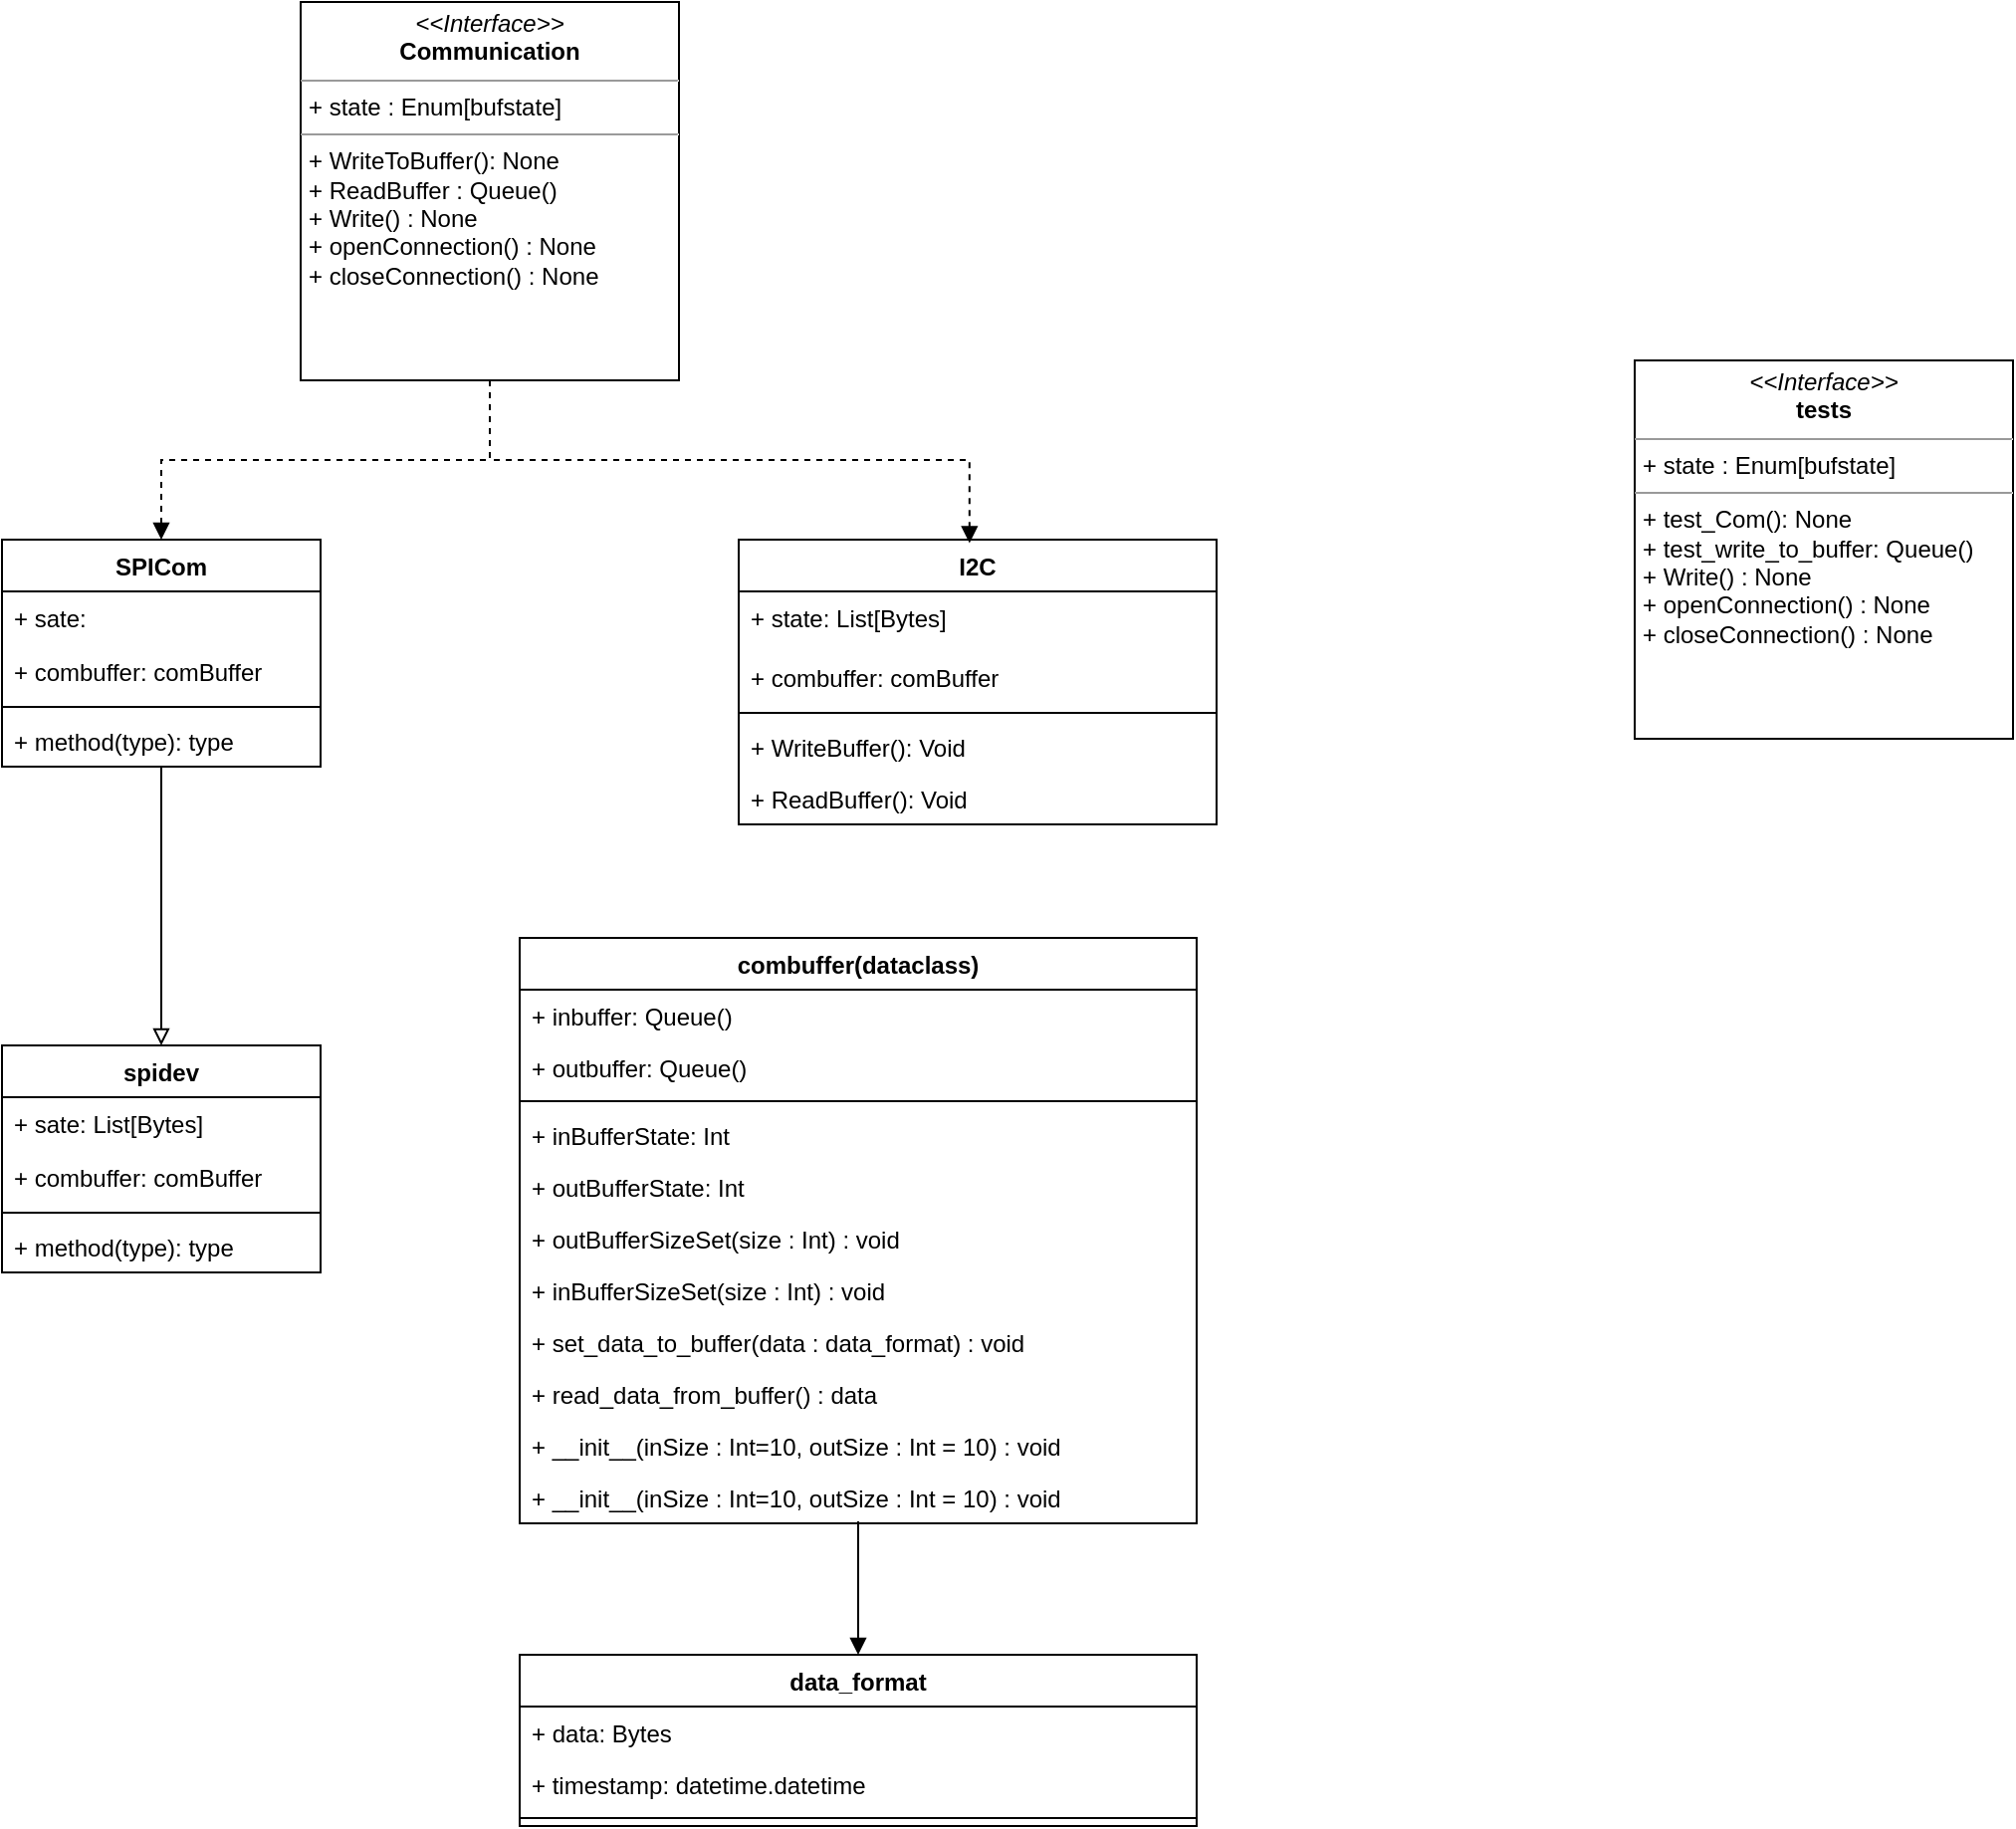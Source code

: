 <mxfile version="20.3.0" type="device"><diagram id="3LdnF00PXuUEDDStvHZR" name="Page-1"><mxGraphModel dx="1422" dy="857" grid="1" gridSize="10" guides="1" tooltips="1" connect="1" arrows="1" fold="1" page="1" pageScale="1" pageWidth="850" pageHeight="1100" math="0" shadow="0"><root><mxCell id="0"/><mxCell id="1" parent="0"/><mxCell id="mFT9B0e8UmV8P6yDkdcH-1" value="spidev" style="swimlane;fontStyle=1;align=center;verticalAlign=top;childLayout=stackLayout;horizontal=1;startSize=26;horizontalStack=0;resizeParent=1;resizeParentMax=0;resizeLast=0;collapsible=1;marginBottom=0;" parent="1" vertex="1"><mxGeometry x="200" y="874" width="160" height="114" as="geometry"/></mxCell><mxCell id="mFT9B0e8UmV8P6yDkdcH-19" value="+ sate: List[Bytes]" style="text;strokeColor=none;fillColor=none;align=left;verticalAlign=top;spacingLeft=4;spacingRight=4;overflow=hidden;rotatable=0;points=[[0,0.5],[1,0.5]];portConstraint=eastwest;" parent="mFT9B0e8UmV8P6yDkdcH-1" vertex="1"><mxGeometry y="26" width="160" height="27" as="geometry"/></mxCell><mxCell id="mFT9B0e8UmV8P6yDkdcH-38" value="+ combuffer: comBuffer" style="text;strokeColor=none;fillColor=none;align=left;verticalAlign=top;spacingLeft=4;spacingRight=4;overflow=hidden;rotatable=0;points=[[0,0.5],[1,0.5]];portConstraint=eastwest;" parent="mFT9B0e8UmV8P6yDkdcH-1" vertex="1"><mxGeometry y="53" width="160" height="27" as="geometry"/></mxCell><mxCell id="mFT9B0e8UmV8P6yDkdcH-3" value="" style="line;strokeWidth=1;fillColor=none;align=left;verticalAlign=middle;spacingTop=-1;spacingLeft=3;spacingRight=3;rotatable=0;labelPosition=right;points=[];portConstraint=eastwest;strokeColor=inherit;" parent="mFT9B0e8UmV8P6yDkdcH-1" vertex="1"><mxGeometry y="80" width="160" height="8" as="geometry"/></mxCell><mxCell id="mFT9B0e8UmV8P6yDkdcH-4" value="+ method(type): type" style="text;strokeColor=none;fillColor=none;align=left;verticalAlign=top;spacingLeft=4;spacingRight=4;overflow=hidden;rotatable=0;points=[[0,0.5],[1,0.5]];portConstraint=eastwest;" parent="mFT9B0e8UmV8P6yDkdcH-1" vertex="1"><mxGeometry y="88" width="160" height="26" as="geometry"/></mxCell><mxCell id="mFT9B0e8UmV8P6yDkdcH-5" value="I2C" style="swimlane;fontStyle=1;align=center;verticalAlign=top;childLayout=stackLayout;horizontal=1;startSize=26;horizontalStack=0;resizeParent=1;resizeParentMax=0;resizeLast=0;collapsible=1;marginBottom=0;" parent="1" vertex="1"><mxGeometry x="570" y="620" width="240" height="143" as="geometry"/></mxCell><mxCell id="mFT9B0e8UmV8P6yDkdcH-36" value="+ state: List[Bytes]" style="text;strokeColor=none;fillColor=none;align=left;verticalAlign=top;spacingLeft=4;spacingRight=4;overflow=hidden;rotatable=0;points=[[0,0.5],[1,0.5]];portConstraint=eastwest;" parent="mFT9B0e8UmV8P6yDkdcH-5" vertex="1"><mxGeometry y="26" width="240" height="30" as="geometry"/></mxCell><mxCell id="mFT9B0e8UmV8P6yDkdcH-41" value="+ combuffer: comBuffer" style="text;strokeColor=none;fillColor=none;align=left;verticalAlign=top;spacingLeft=4;spacingRight=4;overflow=hidden;rotatable=0;points=[[0,0.5],[1,0.5]];portConstraint=eastwest;" parent="mFT9B0e8UmV8P6yDkdcH-5" vertex="1"><mxGeometry y="56" width="240" height="27" as="geometry"/></mxCell><mxCell id="mFT9B0e8UmV8P6yDkdcH-7" value="" style="line;strokeWidth=1;fillColor=none;align=left;verticalAlign=middle;spacingTop=-1;spacingLeft=3;spacingRight=3;rotatable=0;labelPosition=right;points=[];portConstraint=eastwest;strokeColor=inherit;" parent="mFT9B0e8UmV8P6yDkdcH-5" vertex="1"><mxGeometry y="83" width="240" height="8" as="geometry"/></mxCell><mxCell id="mFT9B0e8UmV8P6yDkdcH-8" value="+ WriteBuffer(): Void" style="text;strokeColor=none;fillColor=none;align=left;verticalAlign=top;spacingLeft=4;spacingRight=4;overflow=hidden;rotatable=0;points=[[0,0.5],[1,0.5]];portConstraint=eastwest;" parent="mFT9B0e8UmV8P6yDkdcH-5" vertex="1"><mxGeometry y="91" width="240" height="26" as="geometry"/></mxCell><mxCell id="mFT9B0e8UmV8P6yDkdcH-42" value="+ ReadBuffer(): Void" style="text;strokeColor=none;fillColor=none;align=left;verticalAlign=top;spacingLeft=4;spacingRight=4;overflow=hidden;rotatable=0;points=[[0,0.5],[1,0.5]];portConstraint=eastwest;" parent="mFT9B0e8UmV8P6yDkdcH-5" vertex="1"><mxGeometry y="117" width="240" height="26" as="geometry"/></mxCell><mxCell id="ig2GctAc72eAxrVzFuZP-10" style="edgeStyle=orthogonalEdgeStyle;rounded=0;orthogonalLoop=1;jettySize=auto;html=1;exitX=0.5;exitY=1;exitDx=0;exitDy=0;entryX=0.5;entryY=0;entryDx=0;entryDy=0;endArrow=block;endFill=1;dashed=1;" parent="1" source="mFT9B0e8UmV8P6yDkdcH-22" target="ig2GctAc72eAxrVzFuZP-1" edge="1"><mxGeometry relative="1" as="geometry"/></mxCell><mxCell id="ig2GctAc72eAxrVzFuZP-11" style="edgeStyle=orthogonalEdgeStyle;rounded=0;orthogonalLoop=1;jettySize=auto;html=1;exitX=0.5;exitY=1;exitDx=0;exitDy=0;entryX=0.483;entryY=0.012;entryDx=0;entryDy=0;entryPerimeter=0;dashed=1;endArrow=block;endFill=1;" parent="1" source="mFT9B0e8UmV8P6yDkdcH-22" target="mFT9B0e8UmV8P6yDkdcH-5" edge="1"><mxGeometry relative="1" as="geometry"/></mxCell><mxCell id="mFT9B0e8UmV8P6yDkdcH-22" value="&lt;p style=&quot;margin:0px;margin-top:4px;text-align:center;&quot;&gt;&lt;i&gt;&amp;lt;&amp;lt;Interface&amp;gt;&amp;gt;&lt;/i&gt;&lt;br&gt;&lt;b&gt;Communication&lt;/b&gt;&lt;/p&gt;&lt;hr size=&quot;1&quot;&gt;&lt;p style=&quot;margin:0px;margin-left:4px;&quot;&gt;+ state : Enum[bufstate]&lt;br&gt;&lt;/p&gt;&lt;hr size=&quot;1&quot;&gt;&lt;p style=&quot;margin:0px;margin-left:4px;&quot;&gt;+ WriteToBuffer(): None&lt;br&gt;+ ReadBuffer : Queue()&lt;/p&gt;&lt;p style=&quot;margin:0px;margin-left:4px;&quot;&gt;+ Write() : None&lt;/p&gt;&lt;p style=&quot;margin:0px;margin-left:4px;&quot;&gt;+ openConnection() : None&lt;/p&gt;&lt;p style=&quot;margin:0px;margin-left:4px;&quot;&gt;+ closeConnection() : None&lt;/p&gt;&lt;p style=&quot;margin:0px;margin-left:4px;&quot;&gt;&lt;br&gt;&lt;/p&gt;&lt;p style=&quot;margin:0px;margin-left:4px;&quot;&gt;&lt;br&gt;&lt;/p&gt;&lt;p style=&quot;margin:0px;margin-left:4px;&quot;&gt;&lt;br&gt;&lt;/p&gt;&lt;p style=&quot;margin:0px;margin-left:4px;&quot;&gt;&lt;br&gt;&lt;/p&gt;" style="verticalAlign=top;align=left;overflow=fill;fontSize=12;fontFamily=Helvetica;html=1;" parent="1" vertex="1"><mxGeometry x="350" y="350" width="190" height="190" as="geometry"/></mxCell><mxCell id="mFT9B0e8UmV8P6yDkdcH-27" value="combuffer(dataclass)" style="swimlane;fontStyle=1;align=center;verticalAlign=top;childLayout=stackLayout;horizontal=1;startSize=26;horizontalStack=0;resizeParent=1;resizeParentMax=0;resizeLast=0;collapsible=1;marginBottom=0;" parent="1" vertex="1"><mxGeometry x="460" y="820" width="340" height="294" as="geometry"/></mxCell><mxCell id="mFT9B0e8UmV8P6yDkdcH-28" value="+ inbuffer: Queue()" style="text;strokeColor=none;fillColor=none;align=left;verticalAlign=top;spacingLeft=4;spacingRight=4;overflow=hidden;rotatable=0;points=[[0,0.5],[1,0.5]];portConstraint=eastwest;" parent="mFT9B0e8UmV8P6yDkdcH-27" vertex="1"><mxGeometry y="26" width="340" height="26" as="geometry"/></mxCell><mxCell id="mFT9B0e8UmV8P6yDkdcH-31" value="+ outbuffer: Queue()" style="text;strokeColor=none;fillColor=none;align=left;verticalAlign=top;spacingLeft=4;spacingRight=4;overflow=hidden;rotatable=0;points=[[0,0.5],[1,0.5]];portConstraint=eastwest;" parent="mFT9B0e8UmV8P6yDkdcH-27" vertex="1"><mxGeometry y="52" width="340" height="26" as="geometry"/></mxCell><mxCell id="mFT9B0e8UmV8P6yDkdcH-29" value="" style="line;strokeWidth=1;fillColor=none;align=left;verticalAlign=middle;spacingTop=-1;spacingLeft=3;spacingRight=3;rotatable=0;labelPosition=right;points=[];portConstraint=eastwest;strokeColor=inherit;" parent="mFT9B0e8UmV8P6yDkdcH-27" vertex="1"><mxGeometry y="78" width="340" height="8" as="geometry"/></mxCell><mxCell id="mFT9B0e8UmV8P6yDkdcH-30" value="+ inBufferState: Int" style="text;strokeColor=none;fillColor=none;align=left;verticalAlign=top;spacingLeft=4;spacingRight=4;overflow=hidden;rotatable=0;points=[[0,0.5],[1,0.5]];portConstraint=eastwest;" parent="mFT9B0e8UmV8P6yDkdcH-27" vertex="1"><mxGeometry y="86" width="340" height="26" as="geometry"/></mxCell><mxCell id="mFT9B0e8UmV8P6yDkdcH-32" value="+ outBufferState: Int" style="text;strokeColor=none;fillColor=none;align=left;verticalAlign=top;spacingLeft=4;spacingRight=4;overflow=hidden;rotatable=0;points=[[0,0.5],[1,0.5]];portConstraint=eastwest;" parent="mFT9B0e8UmV8P6yDkdcH-27" vertex="1"><mxGeometry y="112" width="340" height="26" as="geometry"/></mxCell><mxCell id="mFT9B0e8UmV8P6yDkdcH-33" value="+ outBufferSizeSet(size : Int) : void" style="text;strokeColor=none;fillColor=none;align=left;verticalAlign=top;spacingLeft=4;spacingRight=4;overflow=hidden;rotatable=0;points=[[0,0.5],[1,0.5]];portConstraint=eastwest;" parent="mFT9B0e8UmV8P6yDkdcH-27" vertex="1"><mxGeometry y="138" width="340" height="26" as="geometry"/></mxCell><mxCell id="mFT9B0e8UmV8P6yDkdcH-34" value="+ inBufferSizeSet(size : Int) : void" style="text;strokeColor=none;fillColor=none;align=left;verticalAlign=top;spacingLeft=4;spacingRight=4;overflow=hidden;rotatable=0;points=[[0,0.5],[1,0.5]];portConstraint=eastwest;" parent="mFT9B0e8UmV8P6yDkdcH-27" vertex="1"><mxGeometry y="164" width="340" height="26" as="geometry"/></mxCell><mxCell id="Y6cXyZIXSvIwCpc6RJKR-6" value="+ set_data_to_buffer(data : data_format) : void" style="text;strokeColor=none;fillColor=none;align=left;verticalAlign=top;spacingLeft=4;spacingRight=4;overflow=hidden;rotatable=0;points=[[0,0.5],[1,0.5]];portConstraint=eastwest;" vertex="1" parent="mFT9B0e8UmV8P6yDkdcH-27"><mxGeometry y="190" width="340" height="26" as="geometry"/></mxCell><mxCell id="Y6cXyZIXSvIwCpc6RJKR-7" value="+ read_data_from_buffer() : data" style="text;strokeColor=none;fillColor=none;align=left;verticalAlign=top;spacingLeft=4;spacingRight=4;overflow=hidden;rotatable=0;points=[[0,0.5],[1,0.5]];portConstraint=eastwest;" vertex="1" parent="mFT9B0e8UmV8P6yDkdcH-27"><mxGeometry y="216" width="340" height="26" as="geometry"/></mxCell><mxCell id="mFT9B0e8UmV8P6yDkdcH-35" value="+ __init__(inSize : Int=10, outSize : Int = 10) : void" style="text;strokeColor=none;fillColor=none;align=left;verticalAlign=top;spacingLeft=4;spacingRight=4;overflow=hidden;rotatable=0;points=[[0,0.5],[1,0.5]];portConstraint=eastwest;" parent="mFT9B0e8UmV8P6yDkdcH-27" vertex="1"><mxGeometry y="242" width="340" height="26" as="geometry"/></mxCell><mxCell id="mFT9B0e8UmV8P6yDkdcH-43" value="+ __init__(inSize : Int=10, outSize : Int = 10) : void" style="text;strokeColor=none;fillColor=none;align=left;verticalAlign=top;spacingLeft=4;spacingRight=4;overflow=hidden;rotatable=0;points=[[0,0.5],[1,0.5]];portConstraint=eastwest;" parent="mFT9B0e8UmV8P6yDkdcH-27" vertex="1"><mxGeometry y="268" width="340" height="26" as="geometry"/></mxCell><mxCell id="ig2GctAc72eAxrVzFuZP-9" style="edgeStyle=orthogonalEdgeStyle;rounded=0;orthogonalLoop=1;jettySize=auto;html=1;endArrow=block;endFill=0;" parent="1" source="ig2GctAc72eAxrVzFuZP-1" target="mFT9B0e8UmV8P6yDkdcH-1" edge="1"><mxGeometry relative="1" as="geometry"/></mxCell><mxCell id="ig2GctAc72eAxrVzFuZP-1" value="SPICom" style="swimlane;fontStyle=1;align=center;verticalAlign=top;childLayout=stackLayout;horizontal=1;startSize=26;horizontalStack=0;resizeParent=1;resizeParentMax=0;resizeLast=0;collapsible=1;marginBottom=0;" parent="1" vertex="1"><mxGeometry x="200" y="620" width="160" height="114" as="geometry"/></mxCell><mxCell id="ig2GctAc72eAxrVzFuZP-2" value="+ sate: " style="text;strokeColor=none;fillColor=none;align=left;verticalAlign=top;spacingLeft=4;spacingRight=4;overflow=hidden;rotatable=0;points=[[0,0.5],[1,0.5]];portConstraint=eastwest;" parent="ig2GctAc72eAxrVzFuZP-1" vertex="1"><mxGeometry y="26" width="160" height="27" as="geometry"/></mxCell><mxCell id="ig2GctAc72eAxrVzFuZP-3" value="+ combuffer: comBuffer" style="text;strokeColor=none;fillColor=none;align=left;verticalAlign=top;spacingLeft=4;spacingRight=4;overflow=hidden;rotatable=0;points=[[0,0.5],[1,0.5]];portConstraint=eastwest;" parent="ig2GctAc72eAxrVzFuZP-1" vertex="1"><mxGeometry y="53" width="160" height="27" as="geometry"/></mxCell><mxCell id="ig2GctAc72eAxrVzFuZP-4" value="" style="line;strokeWidth=1;fillColor=none;align=left;verticalAlign=middle;spacingTop=-1;spacingLeft=3;spacingRight=3;rotatable=0;labelPosition=right;points=[];portConstraint=eastwest;strokeColor=inherit;" parent="ig2GctAc72eAxrVzFuZP-1" vertex="1"><mxGeometry y="80" width="160" height="8" as="geometry"/></mxCell><mxCell id="ig2GctAc72eAxrVzFuZP-5" value="+ method(type): type" style="text;strokeColor=none;fillColor=none;align=left;verticalAlign=top;spacingLeft=4;spacingRight=4;overflow=hidden;rotatable=0;points=[[0,0.5],[1,0.5]];portConstraint=eastwest;" parent="ig2GctAc72eAxrVzFuZP-1" vertex="1"><mxGeometry y="88" width="160" height="26" as="geometry"/></mxCell><mxCell id="Y6cXyZIXSvIwCpc6RJKR-5" value="&lt;p style=&quot;margin:0px;margin-top:4px;text-align:center;&quot;&gt;&lt;i&gt;&amp;lt;&amp;lt;Interface&amp;gt;&amp;gt;&lt;/i&gt;&lt;br&gt;&lt;b&gt;tests&lt;/b&gt;&lt;/p&gt;&lt;hr size=&quot;1&quot;&gt;&lt;p style=&quot;margin:0px;margin-left:4px;&quot;&gt;+ state : Enum[bufstate]&lt;br&gt;&lt;/p&gt;&lt;hr size=&quot;1&quot;&gt;&lt;p style=&quot;margin:0px;margin-left:4px;&quot;&gt;+ test_Com(): None&lt;br&gt;+ test_write_to_buffer: Queue()&lt;/p&gt;&lt;p style=&quot;margin:0px;margin-left:4px;&quot;&gt;+ Write() : None&lt;/p&gt;&lt;p style=&quot;margin:0px;margin-left:4px;&quot;&gt;+ openConnection() : None&lt;/p&gt;&lt;p style=&quot;margin:0px;margin-left:4px;&quot;&gt;+ closeConnection() : None&lt;/p&gt;&lt;p style=&quot;margin:0px;margin-left:4px;&quot;&gt;&lt;br&gt;&lt;/p&gt;&lt;p style=&quot;margin:0px;margin-left:4px;&quot;&gt;&lt;br&gt;&lt;/p&gt;&lt;p style=&quot;margin:0px;margin-left:4px;&quot;&gt;&lt;br&gt;&lt;/p&gt;&lt;p style=&quot;margin:0px;margin-left:4px;&quot;&gt;&lt;br&gt;&lt;/p&gt;" style="verticalAlign=top;align=left;overflow=fill;fontSize=12;fontFamily=Helvetica;html=1;" vertex="1" parent="1"><mxGeometry x="1020" y="530" width="190" height="190" as="geometry"/></mxCell><mxCell id="Y6cXyZIXSvIwCpc6RJKR-20" style="edgeStyle=orthogonalEdgeStyle;rounded=0;orthogonalLoop=1;jettySize=auto;html=1;exitX=0.5;exitY=0;exitDx=0;exitDy=0;entryX=0.5;entryY=0.962;entryDx=0;entryDy=0;entryPerimeter=0;endArrow=none;endFill=0;startArrow=block;startFill=1;" edge="1" parent="1" source="Y6cXyZIXSvIwCpc6RJKR-8" target="mFT9B0e8UmV8P6yDkdcH-43"><mxGeometry relative="1" as="geometry"/></mxCell><mxCell id="Y6cXyZIXSvIwCpc6RJKR-8" value="data_format" style="swimlane;fontStyle=1;align=center;verticalAlign=top;childLayout=stackLayout;horizontal=1;startSize=26;horizontalStack=0;resizeParent=1;resizeParentMax=0;resizeLast=0;collapsible=1;marginBottom=0;" vertex="1" parent="1"><mxGeometry x="460" y="1180" width="340" height="86" as="geometry"/></mxCell><mxCell id="Y6cXyZIXSvIwCpc6RJKR-9" value="+ data: Bytes" style="text;strokeColor=none;fillColor=none;align=left;verticalAlign=top;spacingLeft=4;spacingRight=4;overflow=hidden;rotatable=0;points=[[0,0.5],[1,0.5]];portConstraint=eastwest;" vertex="1" parent="Y6cXyZIXSvIwCpc6RJKR-8"><mxGeometry y="26" width="340" height="26" as="geometry"/></mxCell><mxCell id="Y6cXyZIXSvIwCpc6RJKR-10" value="+ timestamp: datetime.datetime" style="text;strokeColor=none;fillColor=none;align=left;verticalAlign=top;spacingLeft=4;spacingRight=4;overflow=hidden;rotatable=0;points=[[0,0.5],[1,0.5]];portConstraint=eastwest;" vertex="1" parent="Y6cXyZIXSvIwCpc6RJKR-8"><mxGeometry y="52" width="340" height="26" as="geometry"/></mxCell><mxCell id="Y6cXyZIXSvIwCpc6RJKR-11" value="" style="line;strokeWidth=1;fillColor=none;align=left;verticalAlign=middle;spacingTop=-1;spacingLeft=3;spacingRight=3;rotatable=0;labelPosition=right;points=[];portConstraint=eastwest;strokeColor=inherit;" vertex="1" parent="Y6cXyZIXSvIwCpc6RJKR-8"><mxGeometry y="78" width="340" height="8" as="geometry"/></mxCell></root></mxGraphModel></diagram></mxfile>